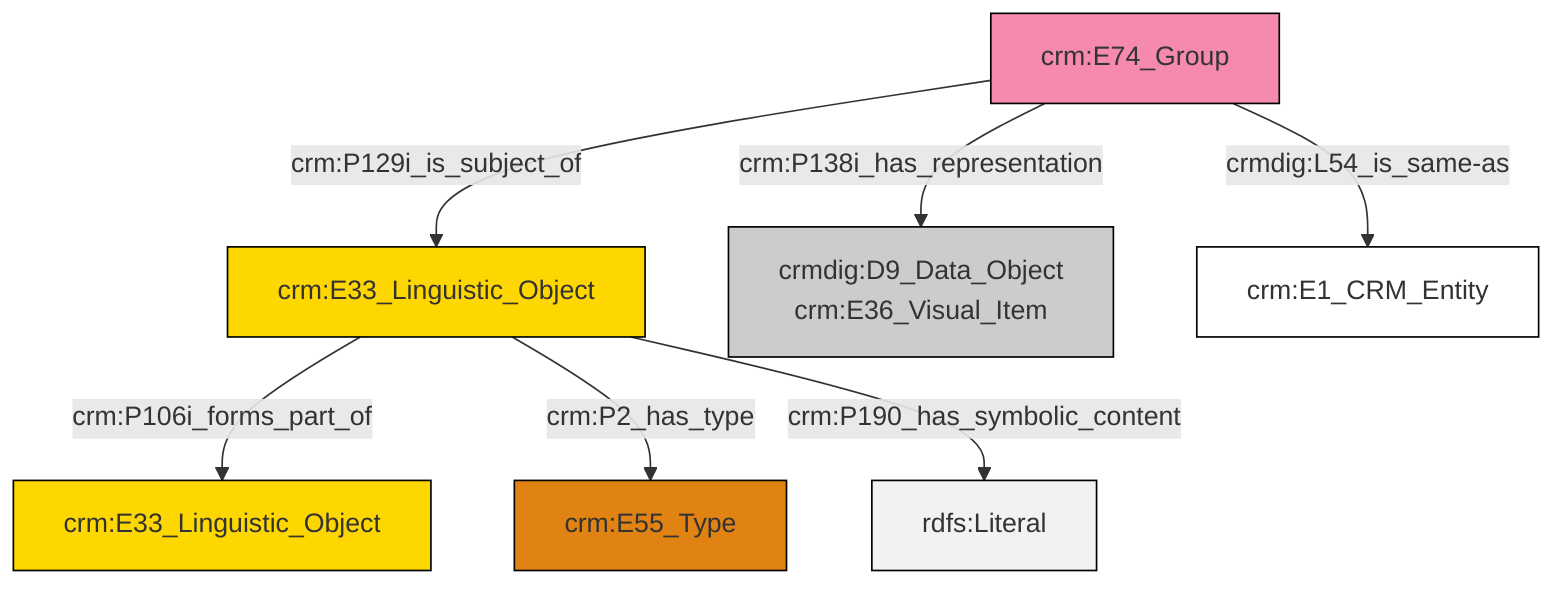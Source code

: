 graph TD
classDef Literal fill:#f2f2f2,stroke:#000000;
classDef CRM_Entity fill:#FFFFFF,stroke:#000000;
classDef Temporal_Entity fill:#00C9E6, stroke:#000000;
classDef Type fill:#E18312, stroke:#000000;
classDef Time-Span fill:#2C9C91, stroke:#000000;
classDef Appellation fill:#FFEB7F, stroke:#000000;
classDef Place fill:#008836, stroke:#000000;
classDef Persistent_Item fill:#B266B2, stroke:#000000;
classDef Conceptual_Object fill:#FFD700, stroke:#000000;
classDef Physical_Thing fill:#D2B48C, stroke:#000000;
classDef Actor fill:#f58aad, stroke:#000000;
classDef PC_Classes fill:#4ce600, stroke:#000000;
classDef Multi fill:#cccccc,stroke:#000000;

0["crm:E74_Group"]:::Actor -->|crm:P129i_is_subject_of| 1["crm:E33_Linguistic_Object"]:::Conceptual_Object
1["crm:E33_Linguistic_Object"]:::Conceptual_Object -->|crm:P106i_forms_part_of| 2["crm:E33_Linguistic_Object"]:::Conceptual_Object
1["crm:E33_Linguistic_Object"]:::Conceptual_Object -->|crm:P2_has_type| 8["crm:E55_Type"]:::Type
1["crm:E33_Linguistic_Object"]:::Conceptual_Object -->|crm:P190_has_symbolic_content| 12[rdfs:Literal]:::Literal
0["crm:E74_Group"]:::Actor -->|crmdig:L54_is_same-as| 6["crm:E1_CRM_Entity"]:::CRM_Entity
0["crm:E74_Group"]:::Actor -->|crm:P138i_has_representation| 3["crmdig:D9_Data_Object<br>crm:E36_Visual_Item"]:::Multi